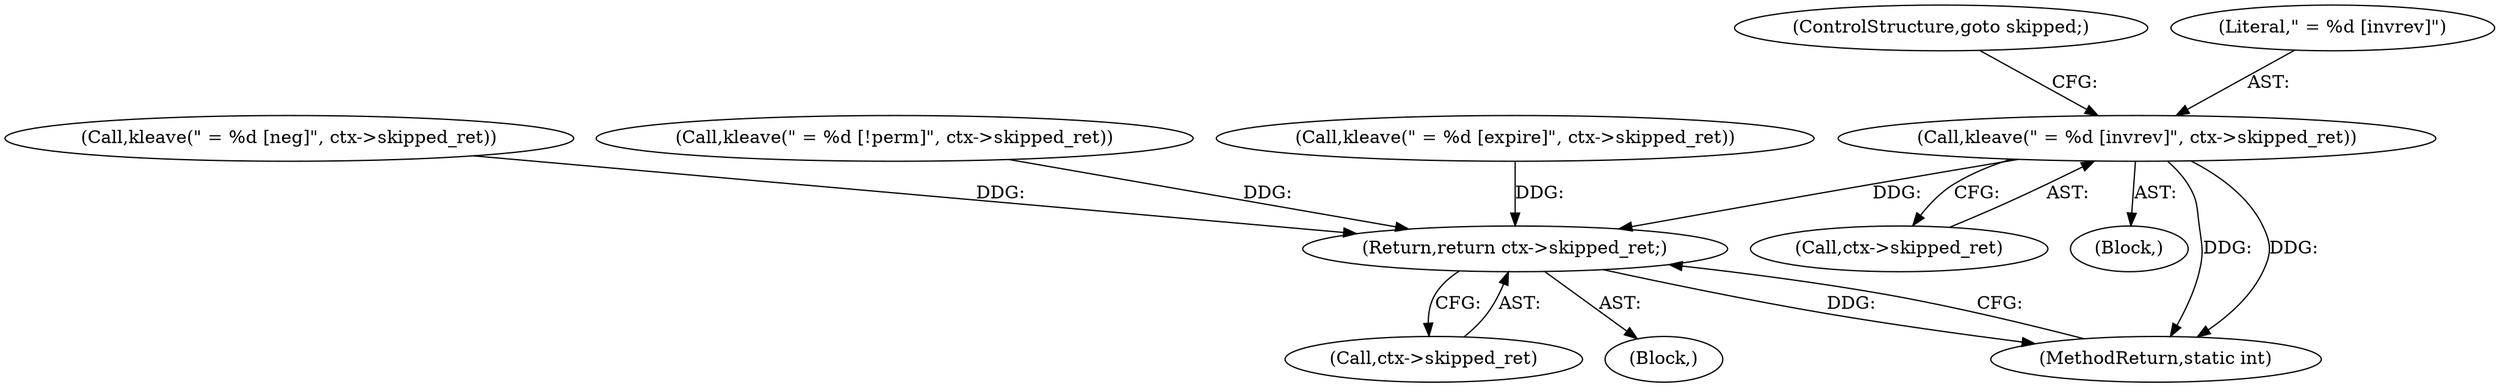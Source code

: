 digraph "0_linux_363b02dab09b3226f3bd1420dad9c72b79a42a76_11@pointer" {
"1000178" [label="(Call,kleave(\" = %d [invrev]\", ctx->skipped_ret))"];
"1000304" [label="(Return,return ctx->skipped_ret;)"];
"1000284" [label="(Call,kleave(\" = %d [neg]\", ctx->skipped_ret))"];
"1000260" [label="(Call,kleave(\" = %d [!perm]\", ctx->skipped_ret))"];
"1000183" [label="(ControlStructure,goto skipped;)"];
"1000179" [label="(Literal,\" = %d [invrev]\")"];
"1000180" [label="(Call,ctx->skipped_ret)"];
"1000178" [label="(Call,kleave(\" = %d [invrev]\", ctx->skipped_ret))"];
"1000305" [label="(Call,ctx->skipped_ret)"];
"1000109" [label="(Block,)"];
"1000170" [label="(Block,)"];
"1000308" [label="(MethodReturn,static int)"];
"1000213" [label="(Call,kleave(\" = %d [expire]\", ctx->skipped_ret))"];
"1000304" [label="(Return,return ctx->skipped_ret;)"];
"1000178" -> "1000170"  [label="AST: "];
"1000178" -> "1000180"  [label="CFG: "];
"1000179" -> "1000178"  [label="AST: "];
"1000180" -> "1000178"  [label="AST: "];
"1000183" -> "1000178"  [label="CFG: "];
"1000178" -> "1000308"  [label="DDG: "];
"1000178" -> "1000308"  [label="DDG: "];
"1000178" -> "1000304"  [label="DDG: "];
"1000304" -> "1000109"  [label="AST: "];
"1000304" -> "1000305"  [label="CFG: "];
"1000305" -> "1000304"  [label="AST: "];
"1000308" -> "1000304"  [label="CFG: "];
"1000304" -> "1000308"  [label="DDG: "];
"1000284" -> "1000304"  [label="DDG: "];
"1000260" -> "1000304"  [label="DDG: "];
"1000213" -> "1000304"  [label="DDG: "];
}
